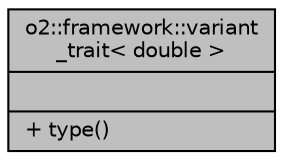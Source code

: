 digraph "o2::framework::variant_trait&lt; double &gt;"
{
 // INTERACTIVE_SVG=YES
  bgcolor="transparent";
  edge [fontname="Helvetica",fontsize="10",labelfontname="Helvetica",labelfontsize="10"];
  node [fontname="Helvetica",fontsize="10",shape=record];
  Node1 [label="{o2::framework::variant\l_trait\< double \>\n||+ type()\l}",height=0.2,width=0.4,color="black", fillcolor="grey75", style="filled", fontcolor="black"];
}
